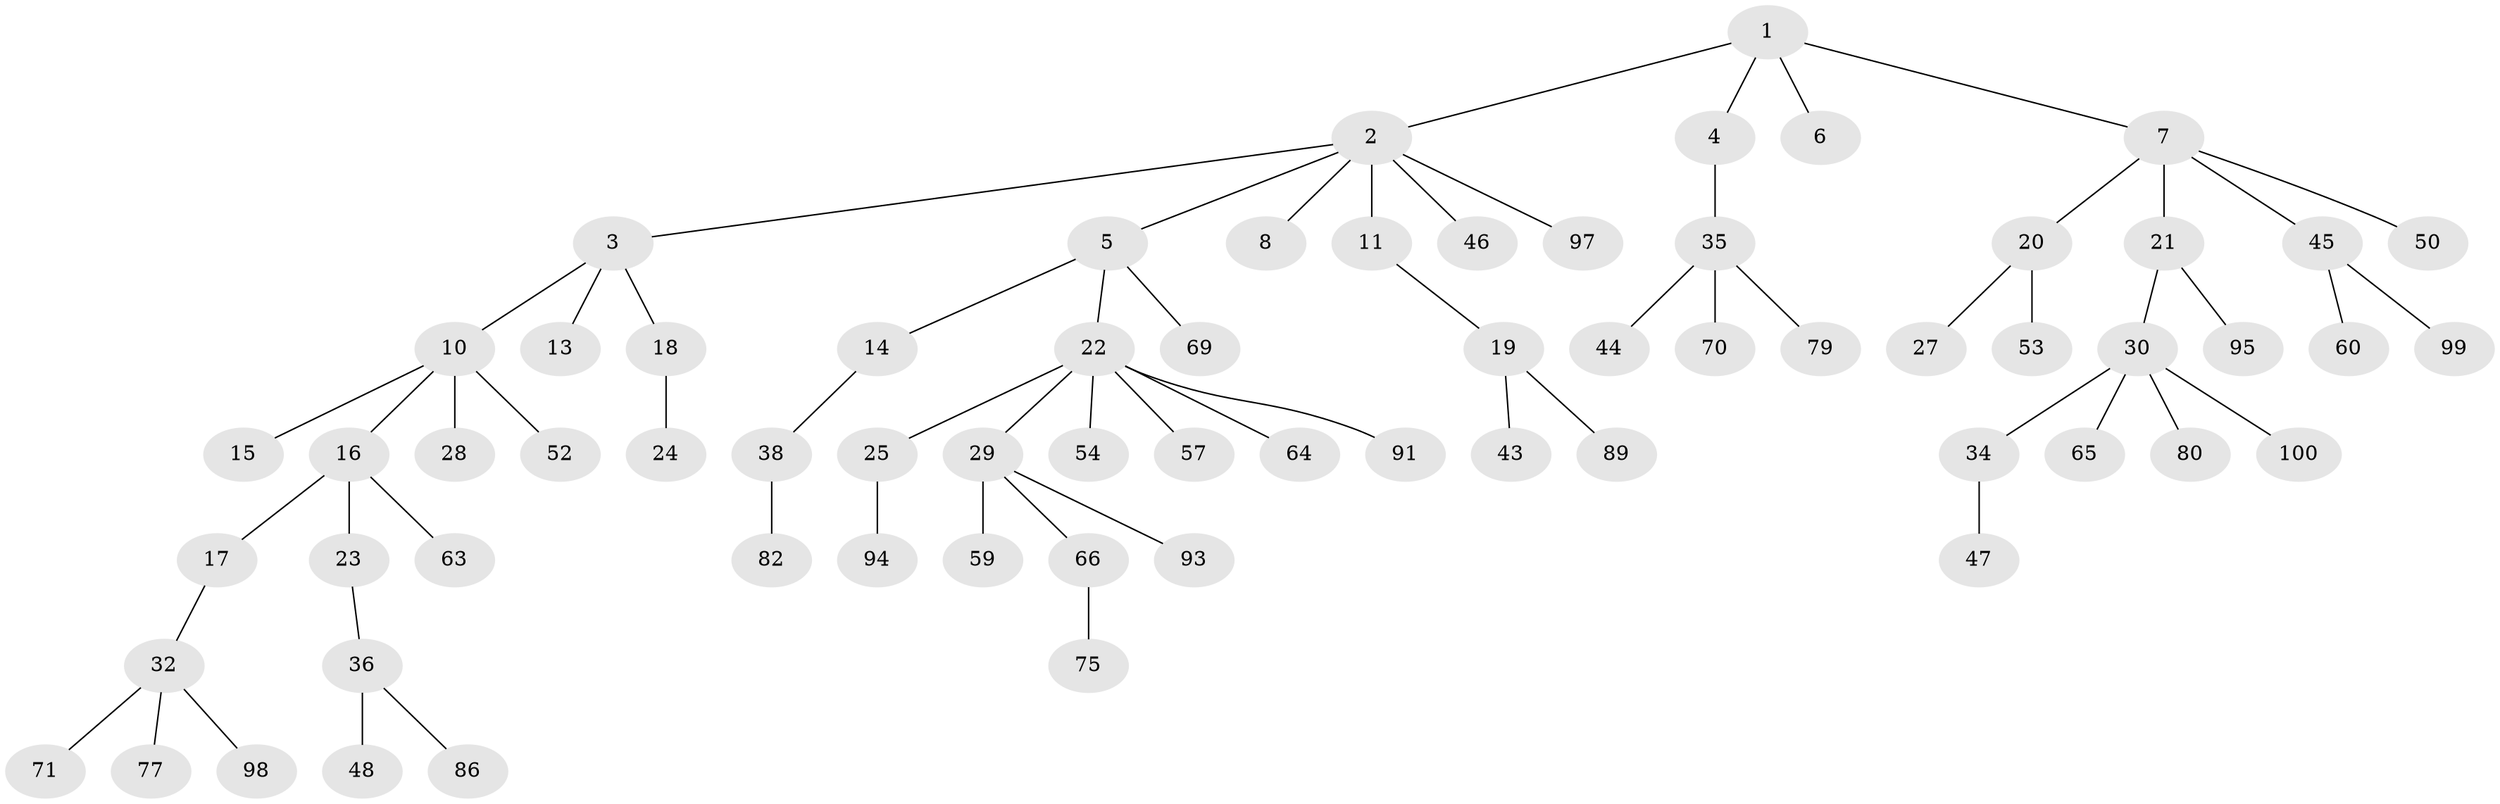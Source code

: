 // original degree distribution, {5: 0.03, 8: 0.01, 2: 0.25, 4: 0.09, 6: 0.01, 1: 0.5, 3: 0.11}
// Generated by graph-tools (version 1.1) at 2025/38/02/21/25 10:38:55]
// undirected, 67 vertices, 66 edges
graph export_dot {
graph [start="1"]
  node [color=gray90,style=filled];
  1 [super="+74"];
  2 [super="+72"];
  3 [super="+9"];
  4;
  5 [super="+26"];
  6 [super="+62"];
  7 [super="+81"];
  8;
  10 [super="+12"];
  11 [super="+90"];
  13 [super="+39"];
  14 [super="+42"];
  15;
  16 [super="+55"];
  17;
  18 [super="+31"];
  19 [super="+73"];
  20 [super="+37"];
  21 [super="+76"];
  22 [super="+33"];
  23;
  24 [super="+96"];
  25 [super="+78"];
  27;
  28;
  29;
  30 [super="+68"];
  32 [super="+88"];
  34 [super="+85"];
  35 [super="+51"];
  36 [super="+40"];
  38 [super="+41"];
  43;
  44 [super="+49"];
  45 [super="+67"];
  46 [super="+58"];
  47;
  48 [super="+87"];
  50 [super="+92"];
  52;
  53 [super="+83"];
  54 [super="+56"];
  57;
  59 [super="+61"];
  60;
  63;
  64;
  65;
  66;
  69;
  70;
  71 [super="+84"];
  75;
  77;
  79;
  80;
  82;
  86;
  89;
  91;
  93;
  94;
  95;
  97;
  98;
  99;
  100;
  1 -- 2;
  1 -- 4;
  1 -- 6;
  1 -- 7;
  2 -- 3;
  2 -- 5;
  2 -- 8;
  2 -- 11;
  2 -- 46;
  2 -- 97;
  3 -- 18;
  3 -- 10;
  3 -- 13;
  4 -- 35;
  5 -- 14;
  5 -- 22;
  5 -- 69;
  7 -- 20;
  7 -- 21;
  7 -- 45;
  7 -- 50;
  10 -- 16;
  10 -- 28;
  10 -- 52;
  10 -- 15;
  11 -- 19;
  14 -- 38;
  16 -- 17;
  16 -- 23;
  16 -- 63;
  17 -- 32;
  18 -- 24;
  19 -- 43;
  19 -- 89;
  20 -- 27;
  20 -- 53;
  21 -- 30;
  21 -- 95;
  22 -- 25;
  22 -- 29;
  22 -- 54;
  22 -- 64;
  22 -- 57;
  22 -- 91;
  23 -- 36;
  25 -- 94;
  29 -- 59;
  29 -- 66;
  29 -- 93;
  30 -- 34;
  30 -- 65;
  30 -- 80;
  30 -- 100;
  32 -- 71;
  32 -- 77;
  32 -- 98;
  34 -- 47;
  35 -- 44;
  35 -- 70;
  35 -- 79;
  36 -- 48;
  36 -- 86;
  38 -- 82;
  45 -- 60;
  45 -- 99;
  66 -- 75;
}
